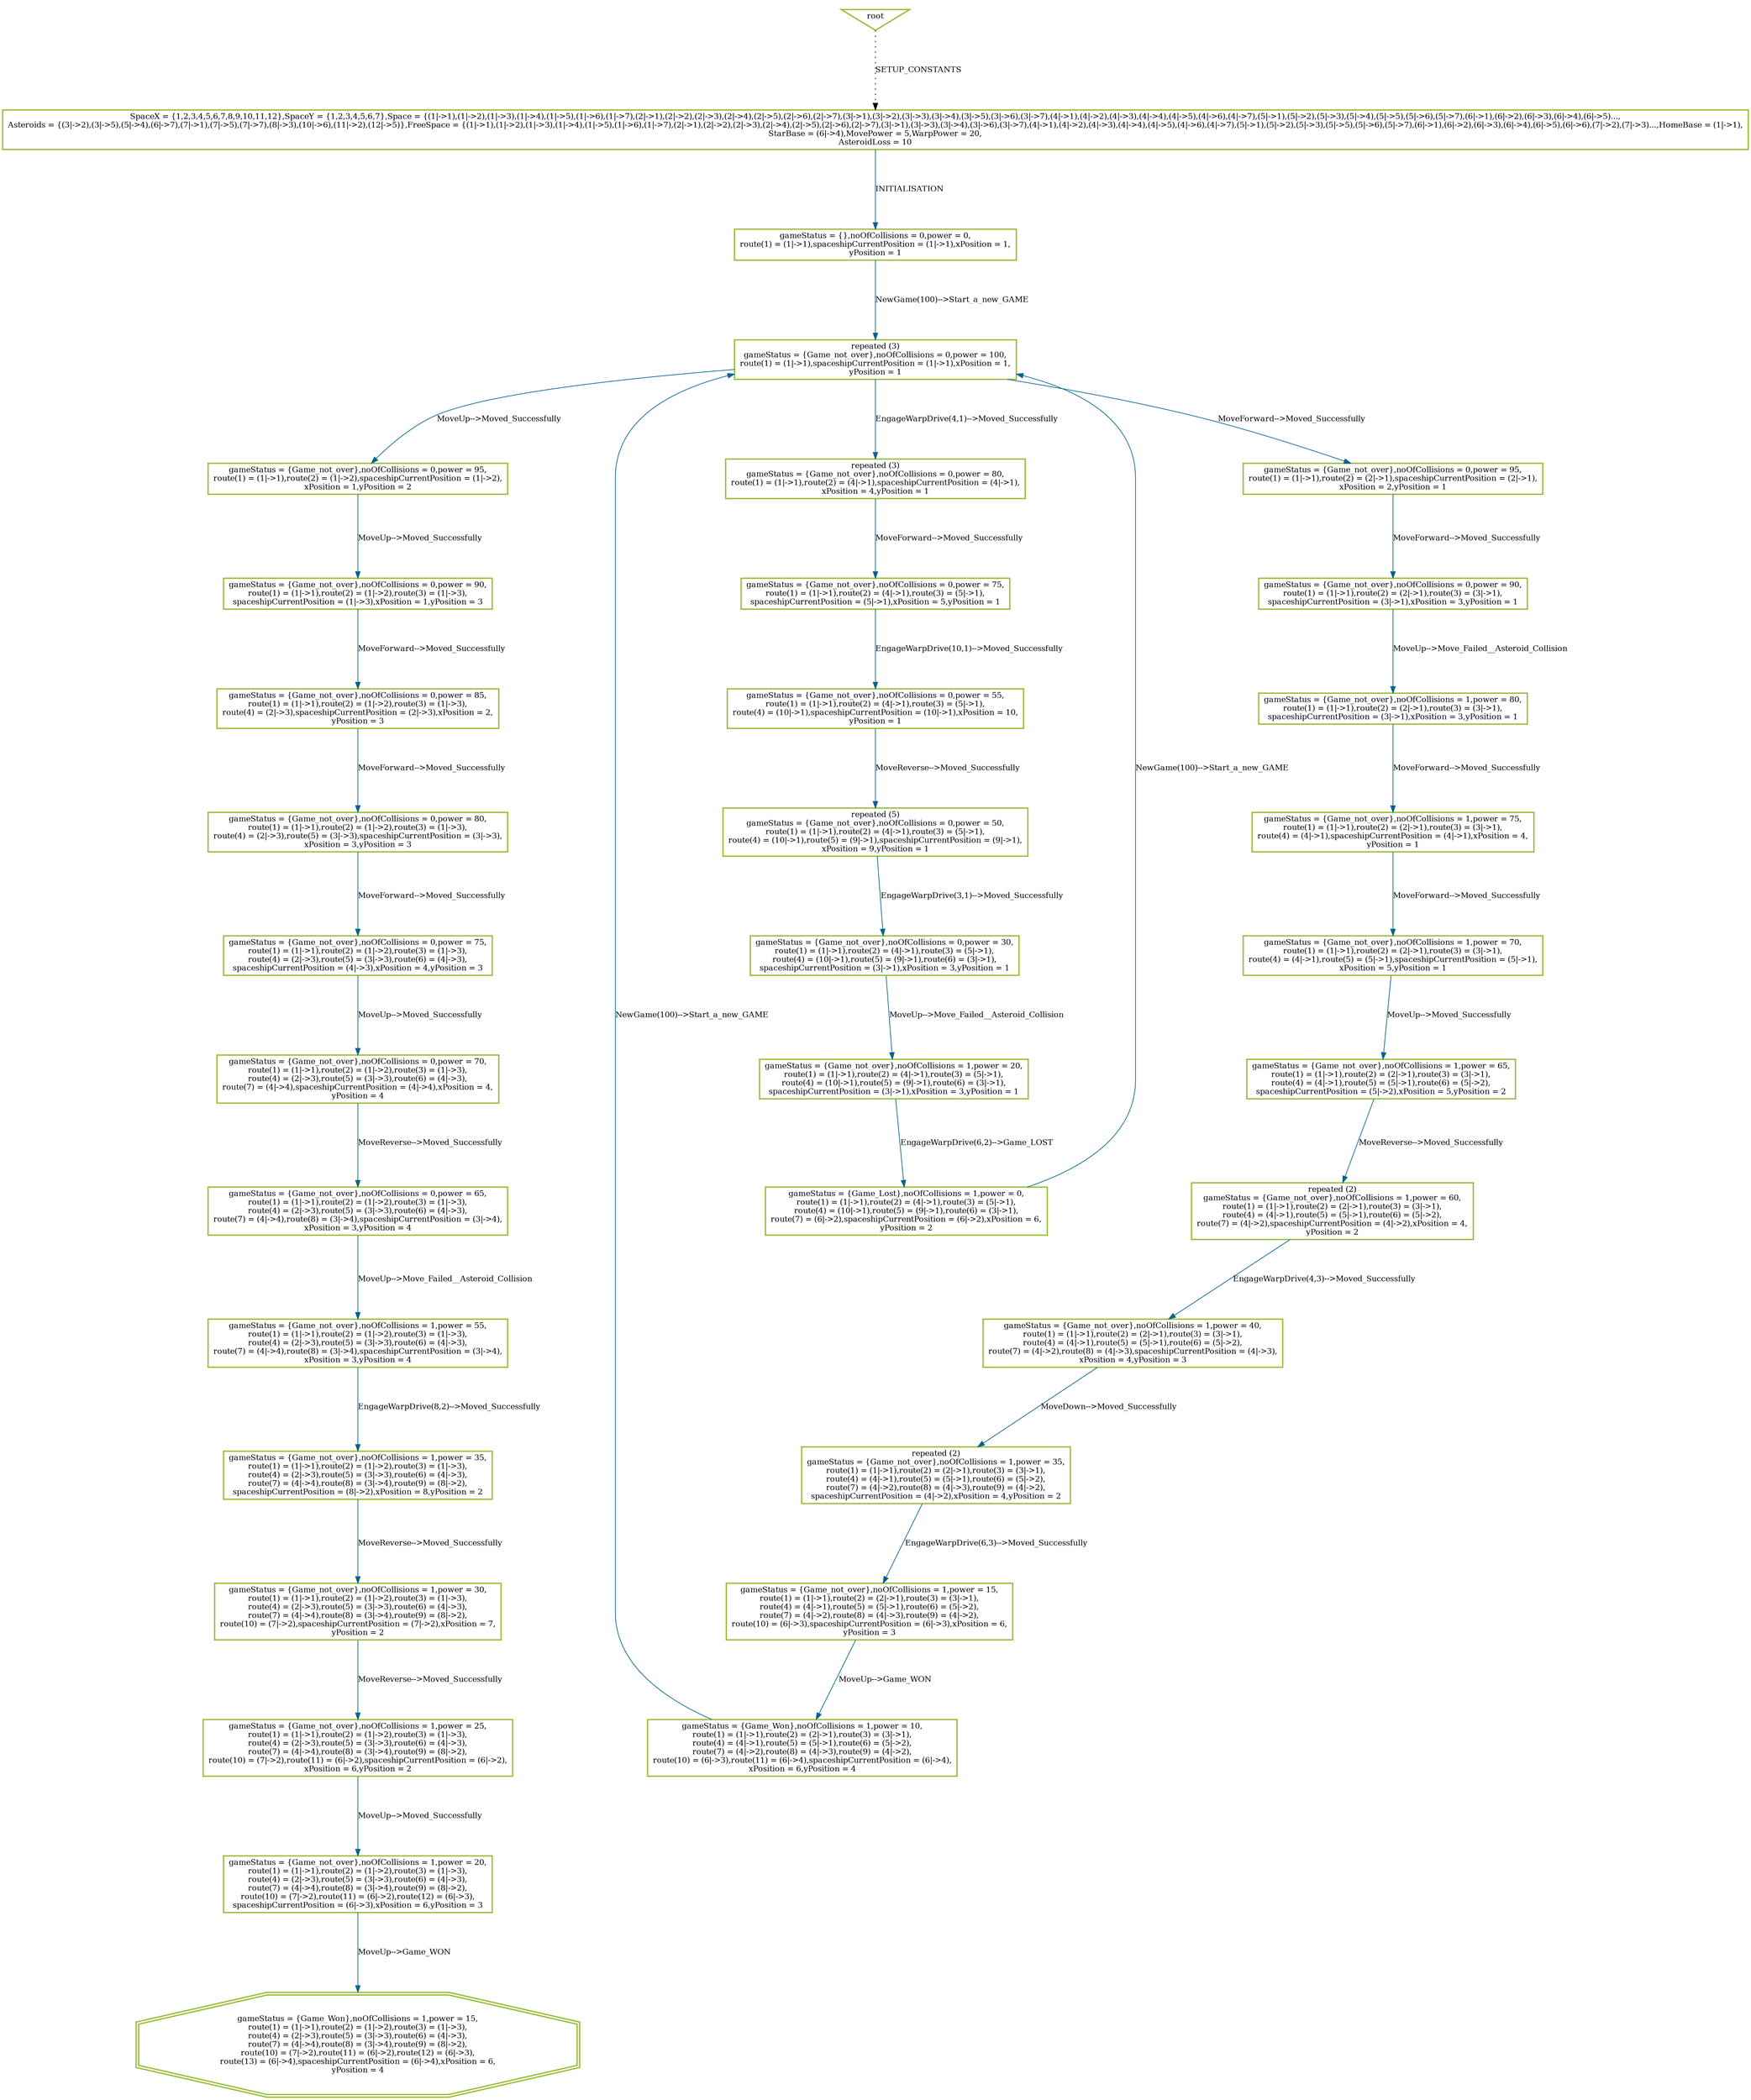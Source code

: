 digraph history {
graph [nodesep=1.5, ranksep=1.5];
0 [shape=box, color="#99BF38", fontsize=12, penwidth=2, label="SpaceX = \{1,2,3,4,5,6,7,8,9,10,11,12\},SpaceY = \{1,2,3,4,5,6,7\},Space = \{(1\|-\>1),(1\|-\>2),(1\|-\>3),(1\|-\>4),(1\|-\>5),(1\|-\>6),(1\|-\>7),(2\|-\>1),(2\|-\>2),(2\|-\>3),(2\|-\>4),(2\|-\>5),(2\|-\>6),(2\|-\>7),(3\|-\>1),(3\|-\>2),(3\|-\>3),(3\|-\>4),(3\|-\>5),(3\|-\>6),(3\|-\>7),(4\|-\>1),(4\|-\>2),(4\|-\>3),(4\|-\>4),(4\|-\>5),(4\|-\>6),(4\|-\>7),(5\|-\>1),(5\|-\>2),(5\|-\>3),(5\|-\>4),(5\|-\>5),(5\|-\>6),(5\|-\>7),(6\|-\>1),(6\|-\>2),(6\|-\>3),(6\|-\>4),(6\|-\>5)...,\nAsteroids = \{(3\|-\>2),(3\|-\>5),(5\|-\>4),(6\|-\>7),(7\|-\>1),(7\|-\>5),(7\|-\>7),(8\|-\>3),(10\|-\>6),(11\|-\>2),(12\|-\>5)\},FreeSpace = \{(1\|-\>1),(1\|-\>2),(1\|-\>3),(1\|-\>4),(1\|-\>5),(1\|-\>6),(1\|-\>7),(2\|-\>1),(2\|-\>2),(2\|-\>3),(2\|-\>4),(2\|-\>5),(2\|-\>6),(2\|-\>7),(3\|-\>1),(3\|-\>3),(3\|-\>4),(3\|-\>6),(3\|-\>7),(4\|-\>1),(4\|-\>2),(4\|-\>3),(4\|-\>4),(4\|-\>5),(4\|-\>6),(4\|-\>7),(5\|-\>1),(5\|-\>2),(5\|-\>3),(5\|-\>5),(5\|-\>6),(5\|-\>7),(6\|-\>1),(6\|-\>2),(6\|-\>3),(6\|-\>4),(6\|-\>5),(6\|-\>6),(7\|-\>2),(7\|-\>3)...,HomeBase = (1\|-\>1),\nStarBase = (6\|-\>4),MovePower = 5,WarpPower = 20,\nAsteroidLoss = 10"];

1 [shape=box, color="#99BF38", fontsize=12, penwidth=2, label="gameStatus = \{\},noOfCollisions = 0,power = 0,\nroute(1) = (1\|-\>1),spaceshipCurrentPosition = (1\|-\>1),xPosition = 1,\nyPosition = 1"];

2 [shape=box, color="#99BF38", fontsize=12, penwidth=2, label="repeated (3)\ngameStatus = \{Game_not_over\},noOfCollisions = 0,power = 100,\nroute(1) = (1\|-\>1),spaceshipCurrentPosition = (1\|-\>1),xPosition = 1,\nyPosition = 1"];

3 [shape=box, color="#99BF38", fontsize=12, penwidth=2, label="gameStatus = \{Game_not_over\},noOfCollisions = 0,power = 95,\nroute(1) = (1\|-\>1),route(2) = (1\|-\>2),spaceshipCurrentPosition = (1\|-\>2),\nxPosition = 1,yPosition = 2"];

4 [shape=box, color="#99BF38", fontsize=12, penwidth=2, label="gameStatus = \{Game_not_over\},noOfCollisions = 0,power = 95,\nroute(1) = (1\|-\>1),route(2) = (2\|-\>1),spaceshipCurrentPosition = (2\|-\>1),\nxPosition = 2,yPosition = 1"];

7 [shape=box, color="#99BF38", fontsize=12, penwidth=2, label="repeated (3)\ngameStatus = \{Game_not_over\},noOfCollisions = 0,power = 80,\nroute(1) = (1\|-\>1),route(2) = (4\|-\>1),spaceshipCurrentPosition = (4\|-\>1),\nxPosition = 4,yPosition = 1"];

78 [shape=box, color="#99BF38", fontsize=12, penwidth=2, label="gameStatus = \{Game_not_over\},noOfCollisions = 0,power = 90,\nroute(1) = (1\|-\>1),route(2) = (2\|-\>1),route(3) = (3\|-\>1),\nspaceshipCurrentPosition = (3\|-\>1),xPosition = 3,yPosition = 1"];

152 [shape=box, color="#99BF38", fontsize=12, penwidth=2, label="gameStatus = \{Game_not_over\},noOfCollisions = 1,power = 80,\nroute(1) = (1\|-\>1),route(2) = (2\|-\>1),route(3) = (3\|-\>1),\nspaceshipCurrentPosition = (3\|-\>1),xPosition = 3,yPosition = 1"];

228 [shape=box, color="#99BF38", fontsize=12, penwidth=2, label="gameStatus = \{Game_not_over\},noOfCollisions = 1,power = 75,\nroute(1) = (1\|-\>1),route(2) = (2\|-\>1),route(3) = (3\|-\>1),\nroute(4) = (4\|-\>1),spaceshipCurrentPosition = (4\|-\>1),xPosition = 4,\nyPosition = 1"];

303 [shape=box, color="#99BF38", fontsize=12, penwidth=2, label="gameStatus = \{Game_not_over\},noOfCollisions = 1,power = 70,\nroute(1) = (1\|-\>1),route(2) = (2\|-\>1),route(3) = (3\|-\>1),\nroute(4) = (4\|-\>1),route(5) = (5\|-\>1),spaceshipCurrentPosition = (5\|-\>1),\nxPosition = 5,yPosition = 1"];

377 [shape=box, color="#99BF38", fontsize=12, penwidth=2, label="gameStatus = \{Game_not_over\},noOfCollisions = 1,power = 65,\nroute(1) = (1\|-\>1),route(2) = (2\|-\>1),route(3) = (3\|-\>1),\nroute(4) = (4\|-\>1),route(5) = (5\|-\>1),route(6) = (5\|-\>2),\nspaceshipCurrentPosition = (5\|-\>2),xPosition = 5,yPosition = 2"];

455 [shape=box, color="#99BF38", fontsize=12, penwidth=2, label="repeated (2)\ngameStatus = \{Game_not_over\},noOfCollisions = 1,power = 60,\nroute(1) = (1\|-\>1),route(2) = (2\|-\>1),route(3) = (3\|-\>1),\nroute(4) = (4\|-\>1),route(5) = (5\|-\>1),route(6) = (5\|-\>2),\nroute(7) = (4\|-\>2),spaceshipCurrentPosition = (4\|-\>2),xPosition = 4,\nyPosition = 2"];

555 [shape=box, color="#99BF38", fontsize=12, penwidth=2, label="gameStatus = \{Game_not_over\},noOfCollisions = 1,power = 40,\nroute(1) = (1\|-\>1),route(2) = (2\|-\>1),route(3) = (3\|-\>1),\nroute(4) = (4\|-\>1),route(5) = (5\|-\>1),route(6) = (5\|-\>2),\nroute(7) = (4\|-\>2),route(8) = (4\|-\>3),spaceshipCurrentPosition = (4\|-\>3),\nxPosition = 4,yPosition = 3"];

605 [shape=box, color="#99BF38", fontsize=12, penwidth=2, label="repeated (2)\ngameStatus = \{Game_not_over\},noOfCollisions = 1,power = 35,\nroute(1) = (1\|-\>1),route(2) = (2\|-\>1),route(3) = (3\|-\>1),\nroute(4) = (4\|-\>1),route(5) = (5\|-\>1),route(6) = (5\|-\>2),\nroute(7) = (4\|-\>2),route(8) = (4\|-\>3),route(9) = (4\|-\>2),\nspaceshipCurrentPosition = (4\|-\>2),xPosition = 4,yPosition = 2"];

709 [shape=box, color="#99BF38", fontsize=12, penwidth=2, label="gameStatus = \{Game_not_over\},noOfCollisions = 1,power = 15,\nroute(1) = (1\|-\>1),route(2) = (2\|-\>1),route(3) = (3\|-\>1),\nroute(4) = (4\|-\>1),route(5) = (5\|-\>1),route(6) = (5\|-\>2),\nroute(7) = (4\|-\>2),route(8) = (4\|-\>3),route(9) = (4\|-\>2),\nroute(10) = (6\|-\>3),spaceshipCurrentPosition = (6\|-\>3),xPosition = 6,\nyPosition = 3"];

756 [shape=box, color="#99BF38", fontsize=12, penwidth=2, label="gameStatus = \{Game_Won\},noOfCollisions = 1,power = 10,\nroute(1) = (1\|-\>1),route(2) = (2\|-\>1),route(3) = (3\|-\>1),\nroute(4) = (4\|-\>1),route(5) = (5\|-\>1),route(6) = (5\|-\>2),\nroute(7) = (4\|-\>2),route(8) = (4\|-\>3),route(9) = (4\|-\>2),\nroute(10) = (6\|-\>3),route(11) = (6\|-\>4),spaceshipCurrentPosition = (6\|-\>4),\nxPosition = 6,yPosition = 4"];

761 [shape=box, color="#99BF38", fontsize=12, penwidth=2, label="gameStatus = \{Game_not_over\},noOfCollisions = 0,power = 75,\nroute(1) = (1\|-\>1),route(2) = (4\|-\>1),route(3) = (5\|-\>1),\nspaceshipCurrentPosition = (5\|-\>1),xPosition = 5,yPosition = 1"];

845 [shape=box, color="#99BF38", fontsize=12, penwidth=2, label="gameStatus = \{Game_not_over\},noOfCollisions = 0,power = 55,\nroute(1) = (1\|-\>1),route(2) = (4\|-\>1),route(3) = (5\|-\>1),\nroute(4) = (10\|-\>1),spaceshipCurrentPosition = (10\|-\>1),xPosition = 10,\nyPosition = 1"];

912 [shape=box, color="#99BF38", fontsize=12, penwidth=2, label="repeated (5)\ngameStatus = \{Game_not_over\},noOfCollisions = 0,power = 50,\nroute(1) = (1\|-\>1),route(2) = (4\|-\>1),route(3) = (5\|-\>1),\nroute(4) = (10\|-\>1),route(5) = (9\|-\>1),spaceshipCurrentPosition = (9\|-\>1),\nxPosition = 9,yPosition = 1"];

990 [shape=box, color="#99BF38", fontsize=12, penwidth=2, label="gameStatus = \{Game_not_over\},noOfCollisions = 0,power = 30,\nroute(1) = (1\|-\>1),route(2) = (4\|-\>1),route(3) = (5\|-\>1),\nroute(4) = (10\|-\>1),route(5) = (9\|-\>1),route(6) = (3\|-\>1),\nspaceshipCurrentPosition = (3\|-\>1),xPosition = 3,yPosition = 1"];

1303 [shape=box, color="#99BF38", fontsize=12, penwidth=2, label="gameStatus = \{Game_not_over\},noOfCollisions = 1,power = 20,\nroute(1) = (1\|-\>1),route(2) = (4\|-\>1),route(3) = (5\|-\>1),\nroute(4) = (10\|-\>1),route(5) = (9\|-\>1),route(6) = (3\|-\>1),\nspaceshipCurrentPosition = (3\|-\>1),xPosition = 3,yPosition = 1"];

1395 [shape=box, color="#99BF38", fontsize=12, penwidth=2, label="gameStatus = \{Game_Lost\},noOfCollisions = 1,power = 0,\nroute(1) = (1\|-\>1),route(2) = (4\|-\>1),route(3) = (5\|-\>1),\nroute(4) = (10\|-\>1),route(5) = (9\|-\>1),route(6) = (3\|-\>1),\nroute(7) = (6\|-\>2),spaceshipCurrentPosition = (6\|-\>2),xPosition = 6,\nyPosition = 2"];

1453 [shape=box, color="#99BF38", fontsize=12, penwidth=2, label="gameStatus = \{Game_not_over\},noOfCollisions = 0,power = 90,\nroute(1) = (1\|-\>1),route(2) = (1\|-\>2),route(3) = (1\|-\>3),\nspaceshipCurrentPosition = (1\|-\>3),xPosition = 1,yPosition = 3"];

1530 [shape=box, color="#99BF38", fontsize=12, penwidth=2, label="gameStatus = \{Game_not_over\},noOfCollisions = 0,power = 85,\nroute(1) = (1\|-\>1),route(2) = (1\|-\>2),route(3) = (1\|-\>3),\nroute(4) = (2\|-\>3),spaceshipCurrentPosition = (2\|-\>3),xPosition = 2,\nyPosition = 3"];

1605 [shape=box, color="#99BF38", fontsize=12, penwidth=2, label="gameStatus = \{Game_not_over\},noOfCollisions = 0,power = 80,\nroute(1) = (1\|-\>1),route(2) = (1\|-\>2),route(3) = (1\|-\>3),\nroute(4) = (2\|-\>3),route(5) = (3\|-\>3),spaceshipCurrentPosition = (3\|-\>3),\nxPosition = 3,yPosition = 3"];

1681 [shape=box, color="#99BF38", fontsize=12, penwidth=2, label="gameStatus = \{Game_not_over\},noOfCollisions = 0,power = 75,\nroute(1) = (1\|-\>1),route(2) = (1\|-\>2),route(3) = (1\|-\>3),\nroute(4) = (2\|-\>3),route(5) = (3\|-\>3),route(6) = (4\|-\>3),\nspaceshipCurrentPosition = (4\|-\>3),xPosition = 4,yPosition = 3"];

1755 [shape=box, color="#99BF38", fontsize=12, penwidth=2, label="gameStatus = \{Game_not_over\},noOfCollisions = 0,power = 70,\nroute(1) = (1\|-\>1),route(2) = (1\|-\>2),route(3) = (1\|-\>3),\nroute(4) = (2\|-\>3),route(5) = (3\|-\>3),route(6) = (4\|-\>3),\nroute(7) = (4\|-\>4),spaceshipCurrentPosition = (4\|-\>4),xPosition = 4,\nyPosition = 4"];

1834 [shape=box, color="#99BF38", fontsize=12, penwidth=2, label="gameStatus = \{Game_not_over\},noOfCollisions = 0,power = 65,\nroute(1) = (1\|-\>1),route(2) = (1\|-\>2),route(3) = (1\|-\>3),\nroute(4) = (2\|-\>3),route(5) = (3\|-\>3),route(6) = (4\|-\>3),\nroute(7) = (4\|-\>4),route(8) = (3\|-\>4),spaceshipCurrentPosition = (3\|-\>4),\nxPosition = 3,yPosition = 4"];

1907 [shape=box, color="#99BF38", fontsize=12, penwidth=2, label="gameStatus = \{Game_not_over\},noOfCollisions = 1,power = 55,\nroute(1) = (1\|-\>1),route(2) = (1\|-\>2),route(3) = (1\|-\>3),\nroute(4) = (2\|-\>3),route(5) = (3\|-\>3),route(6) = (4\|-\>3),\nroute(7) = (4\|-\>4),route(8) = (3\|-\>4),spaceshipCurrentPosition = (3\|-\>4),\nxPosition = 3,yPosition = 4"];

2004 [shape=box, color="#99BF38", fontsize=12, penwidth=2, label="gameStatus = \{Game_not_over\},noOfCollisions = 1,power = 35,\nroute(1) = (1\|-\>1),route(2) = (1\|-\>2),route(3) = (1\|-\>3),\nroute(4) = (2\|-\>3),route(5) = (3\|-\>3),route(6) = (4\|-\>3),\nroute(7) = (4\|-\>4),route(8) = (3\|-\>4),route(9) = (8\|-\>2),\nspaceshipCurrentPosition = (8\|-\>2),xPosition = 8,yPosition = 2"];

2062 [shape=box, color="#99BF38", fontsize=12, penwidth=2, label="gameStatus = \{Game_not_over\},noOfCollisions = 1,power = 30,\nroute(1) = (1\|-\>1),route(2) = (1\|-\>2),route(3) = (1\|-\>3),\nroute(4) = (2\|-\>3),route(5) = (3\|-\>3),route(6) = (4\|-\>3),\nroute(7) = (4\|-\>4),route(8) = (3\|-\>4),route(9) = (8\|-\>2),\nroute(10) = (7\|-\>2),spaceshipCurrentPosition = (7\|-\>2),xPosition = 7,\nyPosition = 2"];

2138 [shape=box, color="#99BF38", fontsize=12, penwidth=2, label="gameStatus = \{Game_not_over\},noOfCollisions = 1,power = 25,\nroute(1) = (1\|-\>1),route(2) = (1\|-\>2),route(3) = (1\|-\>3),\nroute(4) = (2\|-\>3),route(5) = (3\|-\>3),route(6) = (4\|-\>3),\nroute(7) = (4\|-\>4),route(8) = (3\|-\>4),route(9) = (8\|-\>2),\nroute(10) = (7\|-\>2),route(11) = (6\|-\>2),spaceshipCurrentPosition = (6\|-\>2),\nxPosition = 6,yPosition = 2"];

2211 [shape=box, color="#99BF38", fontsize=12, penwidth=2, label="gameStatus = \{Game_not_over\},noOfCollisions = 1,power = 20,\nroute(1) = (1\|-\>1),route(2) = (1\|-\>2),route(3) = (1\|-\>3),\nroute(4) = (2\|-\>3),route(5) = (3\|-\>3),route(6) = (4\|-\>3),\nroute(7) = (4\|-\>4),route(8) = (3\|-\>4),route(9) = (8\|-\>2),\nroute(10) = (7\|-\>2),route(11) = (6\|-\>2),route(12) = (6\|-\>3),\nspaceshipCurrentPosition = (6\|-\>3),xPosition = 6,yPosition = 3"];

2287 [shape=doubleoctagon, color="#99BF38", fontsize=12, penwidth=2, label="gameStatus = \{Game_Won\},noOfCollisions = 1,power = 15,\nroute(1) = (1\|-\>1),route(2) = (1\|-\>2),route(3) = (1\|-\>3),\nroute(4) = (2\|-\>3),route(5) = (3\|-\>3),route(6) = (4\|-\>3),\nroute(7) = (4\|-\>4),route(8) = (3\|-\>4),route(9) = (8\|-\>2),\nroute(10) = (7\|-\>2),route(11) = (6\|-\>2),route(12) = (6\|-\>3),\nroute(13) = (6\|-\>4),spaceshipCurrentPosition = (6\|-\>4),xPosition = 6,\nyPosition = 4"];

root [shape=invtriangle, color="#99BF38", fontsize=12, penwidth=2, label="root"];

root -> 0 [style = dotted, color = black, label="SETUP_CONSTANTS", fontsize=12];

0 -> 1 [color = "#006391", label="INITIALISATION", fontsize=12];

1 -> 2 [color = "#006391", label="NewGame(100)--\>Start_a_new_GAME", fontsize=12];

2 -> 4 [color = "#006391", label="MoveForward--\>Moved_Successfully", fontsize=12];

4 -> 78 [color = "#006391", label="MoveForward--\>Moved_Successfully", fontsize=12];

78 -> 152 [color = "#006391", label="MoveUp--\>Move_Failed__Asteroid_Collision", fontsize=12];

152 -> 228 [color = "#006391", label="MoveForward--\>Moved_Successfully", fontsize=12];

228 -> 303 [color = "#006391", label="MoveForward--\>Moved_Successfully", fontsize=12];

303 -> 377 [color = "#006391", label="MoveUp--\>Moved_Successfully", fontsize=12];

377 -> 455 [color = "#006391", label="MoveReverse--\>Moved_Successfully", fontsize=12];


455 -> 555 [color = "#006391", label="EngageWarpDrive(4,3)--\>Moved_Successfully", fontsize=12];

555 -> 605 [color = "#006391", label="MoveDown--\>Moved_Successfully", fontsize=12];


605 -> 709 [color = "#006391", label="EngageWarpDrive(6,3)--\>Moved_Successfully", fontsize=12];

709 -> 756 [color = "#006391", label="MoveUp--\>Game_WON", fontsize=12];

756 -> 2 [color = "#006391", label="NewGame(100)--\>Start_a_new_GAME", fontsize=12];

2 -> 7 [color = "#006391", label="EngageWarpDrive(4,1)--\>Moved_Successfully", fontsize=12];



7 -> 761 [color = "#006391", label="MoveForward--\>Moved_Successfully", fontsize=12];

761 -> 845 [color = "#006391", label="EngageWarpDrive(10,1)--\>Moved_Successfully", fontsize=12];

845 -> 912 [color = "#006391", label="MoveReverse--\>Moved_Successfully", fontsize=12];





912 -> 990 [color = "#006391", label="EngageWarpDrive(3,1)--\>Moved_Successfully", fontsize=12];

990 -> 1303 [color = "#006391", label="MoveUp--\>Move_Failed__Asteroid_Collision", fontsize=12];

1303 -> 1395 [color = "#006391", label="EngageWarpDrive(6,2)--\>Game_LOST", fontsize=12];

1395 -> 2 [color = "#006391", label="NewGame(100)--\>Start_a_new_GAME", fontsize=12];

2 -> 3 [color = "#006391", label="MoveUp--\>Moved_Successfully", fontsize=12];

3 -> 1453 [color = "#006391", label="MoveUp--\>Moved_Successfully", fontsize=12];

1453 -> 1530 [color = "#006391", label="MoveForward--\>Moved_Successfully", fontsize=12];

1530 -> 1605 [color = "#006391", label="MoveForward--\>Moved_Successfully", fontsize=12];

1605 -> 1681 [color = "#006391", label="MoveForward--\>Moved_Successfully", fontsize=12];

1681 -> 1755 [color = "#006391", label="MoveUp--\>Moved_Successfully", fontsize=12];

1755 -> 1834 [color = "#006391", label="MoveReverse--\>Moved_Successfully", fontsize=12];

1834 -> 1907 [color = "#006391", label="MoveUp--\>Move_Failed__Asteroid_Collision", fontsize=12];

1907 -> 2004 [color = "#006391", label="EngageWarpDrive(8,2)--\>Moved_Successfully", fontsize=12];

2004 -> 2062 [color = "#006391", label="MoveReverse--\>Moved_Successfully", fontsize=12];

2062 -> 2138 [color = "#006391", label="MoveReverse--\>Moved_Successfully", fontsize=12];

2138 -> 2211 [color = "#006391", label="MoveUp--\>Moved_Successfully", fontsize=12];

2211 -> 2287 [color = "#006391", label="MoveUp--\>Game_WON", fontsize=12];

}
